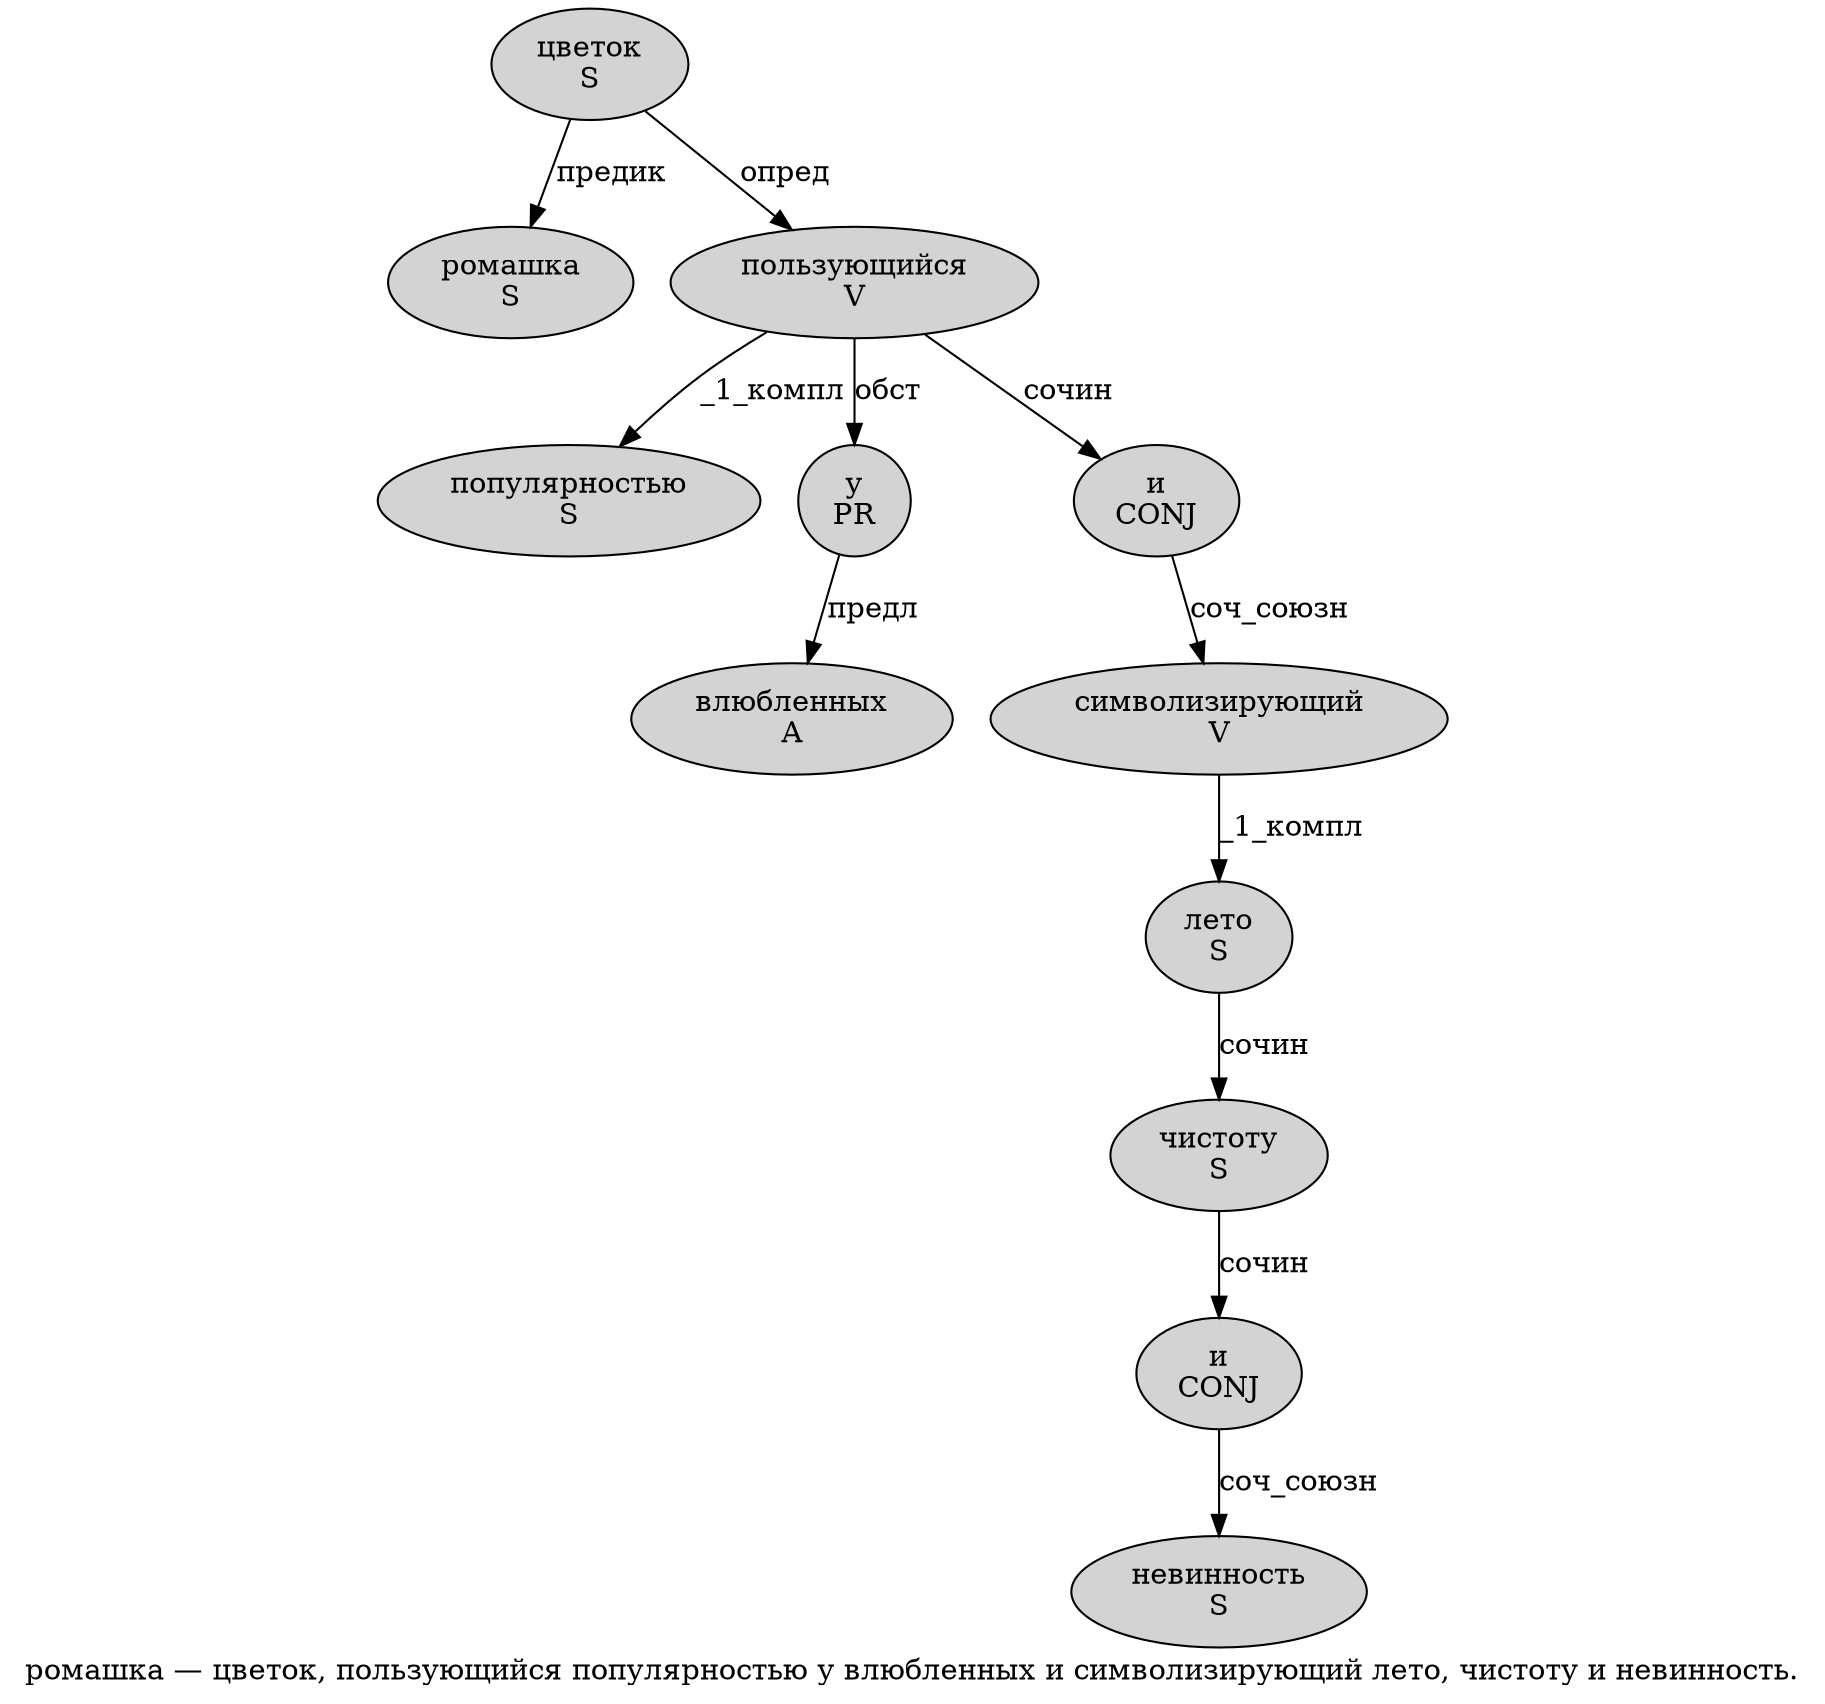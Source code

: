 digraph SENTENCE_1512 {
	graph [label="ромашка — цветок, пользующийся популярностью у влюбленных и символизирующий лето, чистоту и невинность."]
	node [style=filled]
		0 [label="ромашка
S" color="" fillcolor=lightgray penwidth=1 shape=ellipse]
		2 [label="цветок
S" color="" fillcolor=lightgray penwidth=1 shape=ellipse]
		4 [label="пользующийся
V" color="" fillcolor=lightgray penwidth=1 shape=ellipse]
		5 [label="популярностью
S" color="" fillcolor=lightgray penwidth=1 shape=ellipse]
		6 [label="у
PR" color="" fillcolor=lightgray penwidth=1 shape=ellipse]
		7 [label="влюбленных
A" color="" fillcolor=lightgray penwidth=1 shape=ellipse]
		8 [label="и
CONJ" color="" fillcolor=lightgray penwidth=1 shape=ellipse]
		9 [label="символизирующий
V" color="" fillcolor=lightgray penwidth=1 shape=ellipse]
		10 [label="лето
S" color="" fillcolor=lightgray penwidth=1 shape=ellipse]
		12 [label="чистоту
S" color="" fillcolor=lightgray penwidth=1 shape=ellipse]
		13 [label="и
CONJ" color="" fillcolor=lightgray penwidth=1 shape=ellipse]
		14 [label="невинность
S" color="" fillcolor=lightgray penwidth=1 shape=ellipse]
			4 -> 5 [label="_1_компл"]
			4 -> 6 [label="обст"]
			4 -> 8 [label="сочин"]
			8 -> 9 [label="соч_союзн"]
			2 -> 0 [label="предик"]
			2 -> 4 [label="опред"]
			9 -> 10 [label="_1_компл"]
			13 -> 14 [label="соч_союзн"]
			6 -> 7 [label="предл"]
			12 -> 13 [label="сочин"]
			10 -> 12 [label="сочин"]
}